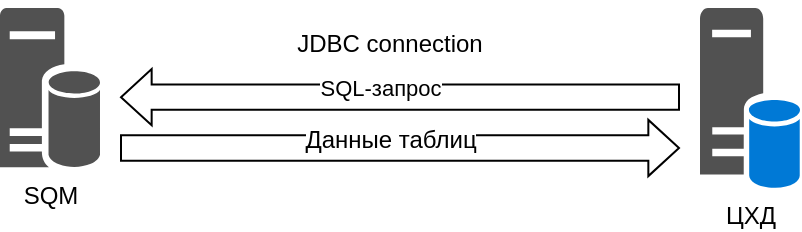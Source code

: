 <mxfile version="23.0.2" type="github">
  <diagram id="R2lEEEUBdFMjLlhIrx00" name="Page-1">
    <mxGraphModel dx="1004" dy="395" grid="1" gridSize="10" guides="1" tooltips="1" connect="1" arrows="1" fold="1" page="1" pageScale="1" pageWidth="850" pageHeight="1100" math="0" shadow="0" extFonts="Permanent Marker^https://fonts.googleapis.com/css?family=Permanent+Marker">
      <root>
        <mxCell id="0" />
        <mxCell id="1" parent="0" />
        <mxCell id="3JmaRuAsPaGDBgdzfjNF-1" value="SQL-запрос" style="shape=flexArrow;endArrow=classic;html=1;rounded=0;endWidth=14.444;endSize=4.777;width=12.667;" edge="1" parent="1">
          <mxGeometry x="0.071" y="-5" width="50" height="50" relative="1" as="geometry">
            <mxPoint x="560" y="184.58" as="sourcePoint" />
            <mxPoint x="280" y="184.58" as="targetPoint" />
            <mxPoint as="offset" />
          </mxGeometry>
        </mxCell>
        <mxCell id="3JmaRuAsPaGDBgdzfjNF-3" value="SQM" style="sketch=0;pointerEvents=1;shadow=0;dashed=0;html=1;strokeColor=none;labelPosition=center;verticalLabelPosition=bottom;verticalAlign=top;align=center;fillColor=#515151;shape=mxgraph.mscae.enterprise.database_server" vertex="1" parent="1">
          <mxGeometry x="220" y="140" width="50" height="80" as="geometry" />
        </mxCell>
        <mxCell id="3JmaRuAsPaGDBgdzfjNF-6" value="ЦХД" style="sketch=0;pointerEvents=1;shadow=0;dashed=0;html=1;strokeColor=none;labelPosition=center;verticalLabelPosition=bottom;verticalAlign=top;align=center;fillColor=#515151;shape=mxgraph.mscae.system_center.primary_site" vertex="1" parent="1">
          <mxGeometry x="570" y="140" width="50" height="90" as="geometry" />
        </mxCell>
        <mxCell id="3JmaRuAsPaGDBgdzfjNF-7" value="" style="shape=flexArrow;endArrow=classic;html=1;rounded=0;endWidth=14.444;endSize=4.777;width=12.667;" edge="1" parent="1">
          <mxGeometry width="50" height="50" relative="1" as="geometry">
            <mxPoint x="280" y="210" as="sourcePoint" />
            <mxPoint x="560" y="210" as="targetPoint" />
          </mxGeometry>
        </mxCell>
        <mxCell id="3JmaRuAsPaGDBgdzfjNF-12" value="Данные таблиц" style="edgeLabel;html=1;align=center;verticalAlign=middle;resizable=0;points=[];fontSize=12;fontFamily=Helvetica;fontColor=default;" vertex="1" connectable="0" parent="3JmaRuAsPaGDBgdzfjNF-7">
          <mxGeometry x="-0.128" y="4" relative="1" as="geometry">
            <mxPoint x="13" as="offset" />
          </mxGeometry>
        </mxCell>
        <mxCell id="3JmaRuAsPaGDBgdzfjNF-11" value="&#xa;&lt;div align=&quot;center&quot;&gt;JDBC connection&lt;/div&gt;&#xa;&#xa;" style="text;html=1;strokeColor=none;fillColor=none;align=center;verticalAlign=middle;whiteSpace=wrap;rounded=0;fontSize=12;fontFamily=Helvetica;fontColor=default;" vertex="1" parent="1">
          <mxGeometry x="350" y="150" width="130" height="30" as="geometry" />
        </mxCell>
      </root>
    </mxGraphModel>
  </diagram>
</mxfile>
